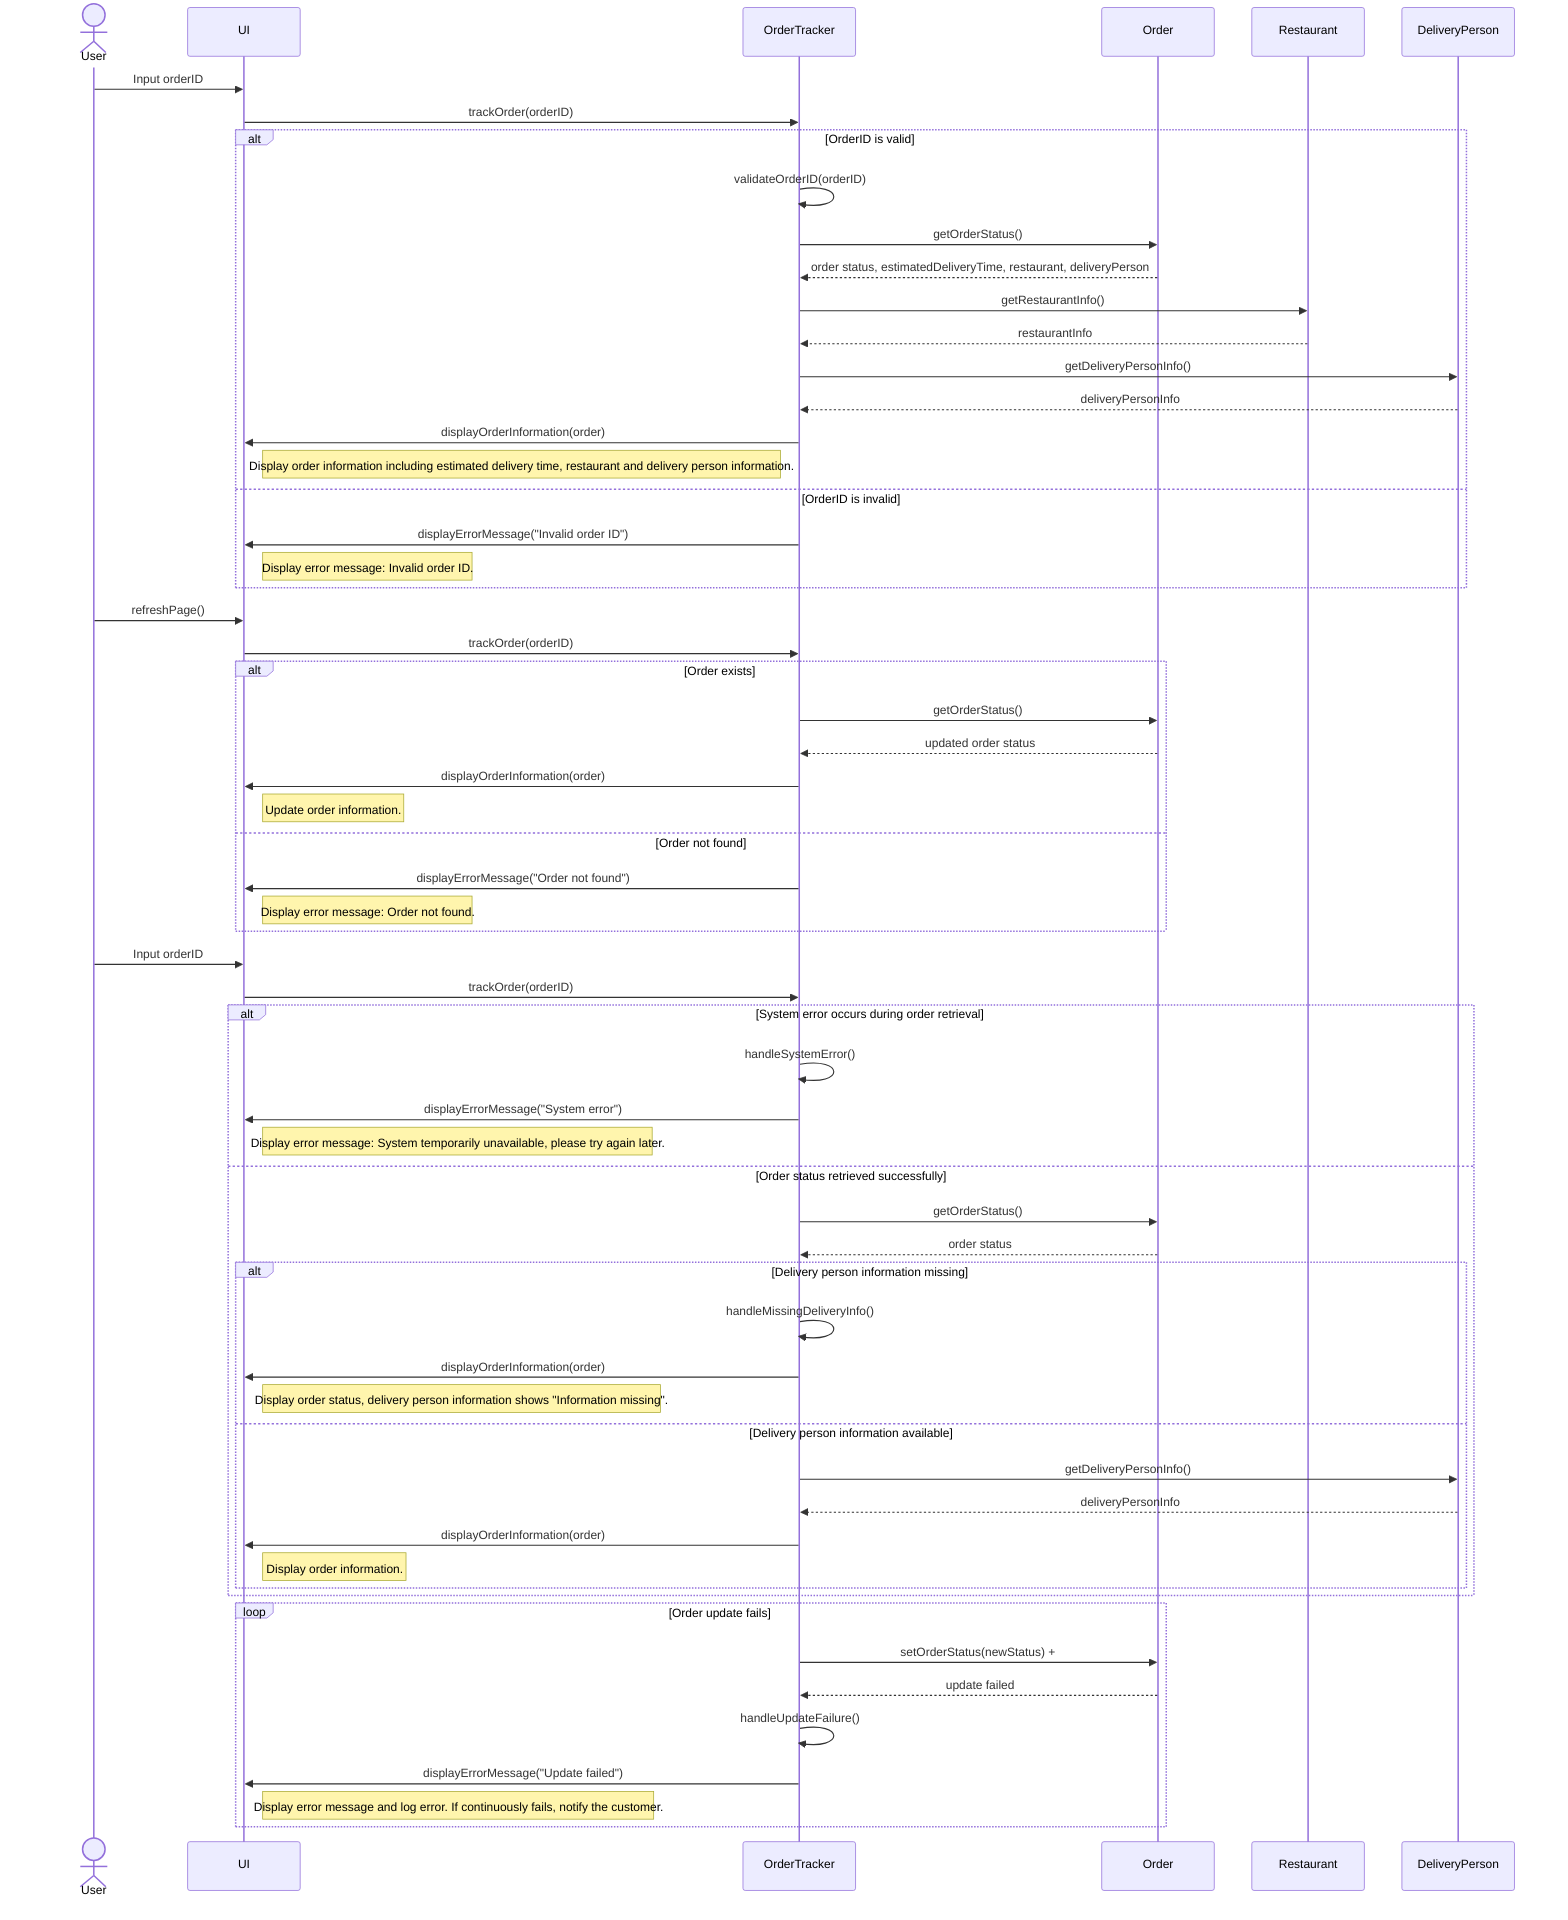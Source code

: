 sequenceDiagram
    actor User
    participant UI
    participant OrderTracker
    participant Order
    participant Restaurant
    participant DeliveryPerson

    User->>UI: Input orderID
    UI->>OrderTracker: trackOrder(orderID)
    alt OrderID is valid
        OrderTracker->>OrderTracker: validateOrderID(orderID)
        OrderTracker->>Order: getOrderStatus()
        Order-->>OrderTracker: order status, estimatedDeliveryTime, restaurant, deliveryPerson
        OrderTracker->>Restaurant: getRestaurantInfo()
        Restaurant-->>OrderTracker: restaurantInfo
        OrderTracker->>DeliveryPerson: getDeliveryPersonInfo()
        DeliveryPerson-->>OrderTracker: deliveryPersonInfo
        OrderTracker->>UI: displayOrderInformation(order)
        note right of UI: Display order information including estimated delivery time, restaurant and delivery person information.
    else OrderID is invalid
        OrderTracker->>UI: displayErrorMessage("Invalid order ID")
        note right of UI: Display error message: Invalid order ID.
    end

    User->>UI: refreshPage()
    UI->>OrderTracker: trackOrder(orderID)
    alt Order exists
        OrderTracker->>Order: getOrderStatus()
        Order-->>OrderTracker: updated order status
        OrderTracker->>UI: displayOrderInformation(order)
        note right of UI: Update order information.
    else Order not found
        OrderTracker->>UI: displayErrorMessage("Order not found")
        note right of UI: Display error message: Order not found.
    end

    User->>UI: Input orderID
    UI->>OrderTracker: trackOrder(orderID)
    alt System error occurs during order retrieval
        OrderTracker->>OrderTracker: handleSystemError()
        OrderTracker->>UI: displayErrorMessage("System error")
        note right of UI: Display error message: System temporarily unavailable, please try again later.
    else Order status retrieved successfully
        OrderTracker->>Order: getOrderStatus()
        Order-->>OrderTracker: order status
        alt Delivery person information missing
            OrderTracker->>OrderTracker: handleMissingDeliveryInfo()
            OrderTracker->>UI: displayOrderInformation(order)
            note right of UI: Display order status, delivery person information shows "Information missing".
        else Delivery person information available
            OrderTracker->>DeliveryPerson: getDeliveryPersonInfo()
            DeliveryPerson-->>OrderTracker: deliveryPersonInfo
            OrderTracker->>UI: displayOrderInformation(order)
            note right of UI: Display order information.
        end
    end

    loop Order update fails
        OrderTracker->>Order: setOrderStatus(newStatus) +
        Order-->>OrderTracker: update failed
        OrderTracker->>OrderTracker: handleUpdateFailure()
        OrderTracker->>UI: displayErrorMessage("Update failed")
        note right of UI: Display error message and log error. If continuously fails, notify the customer.
    end